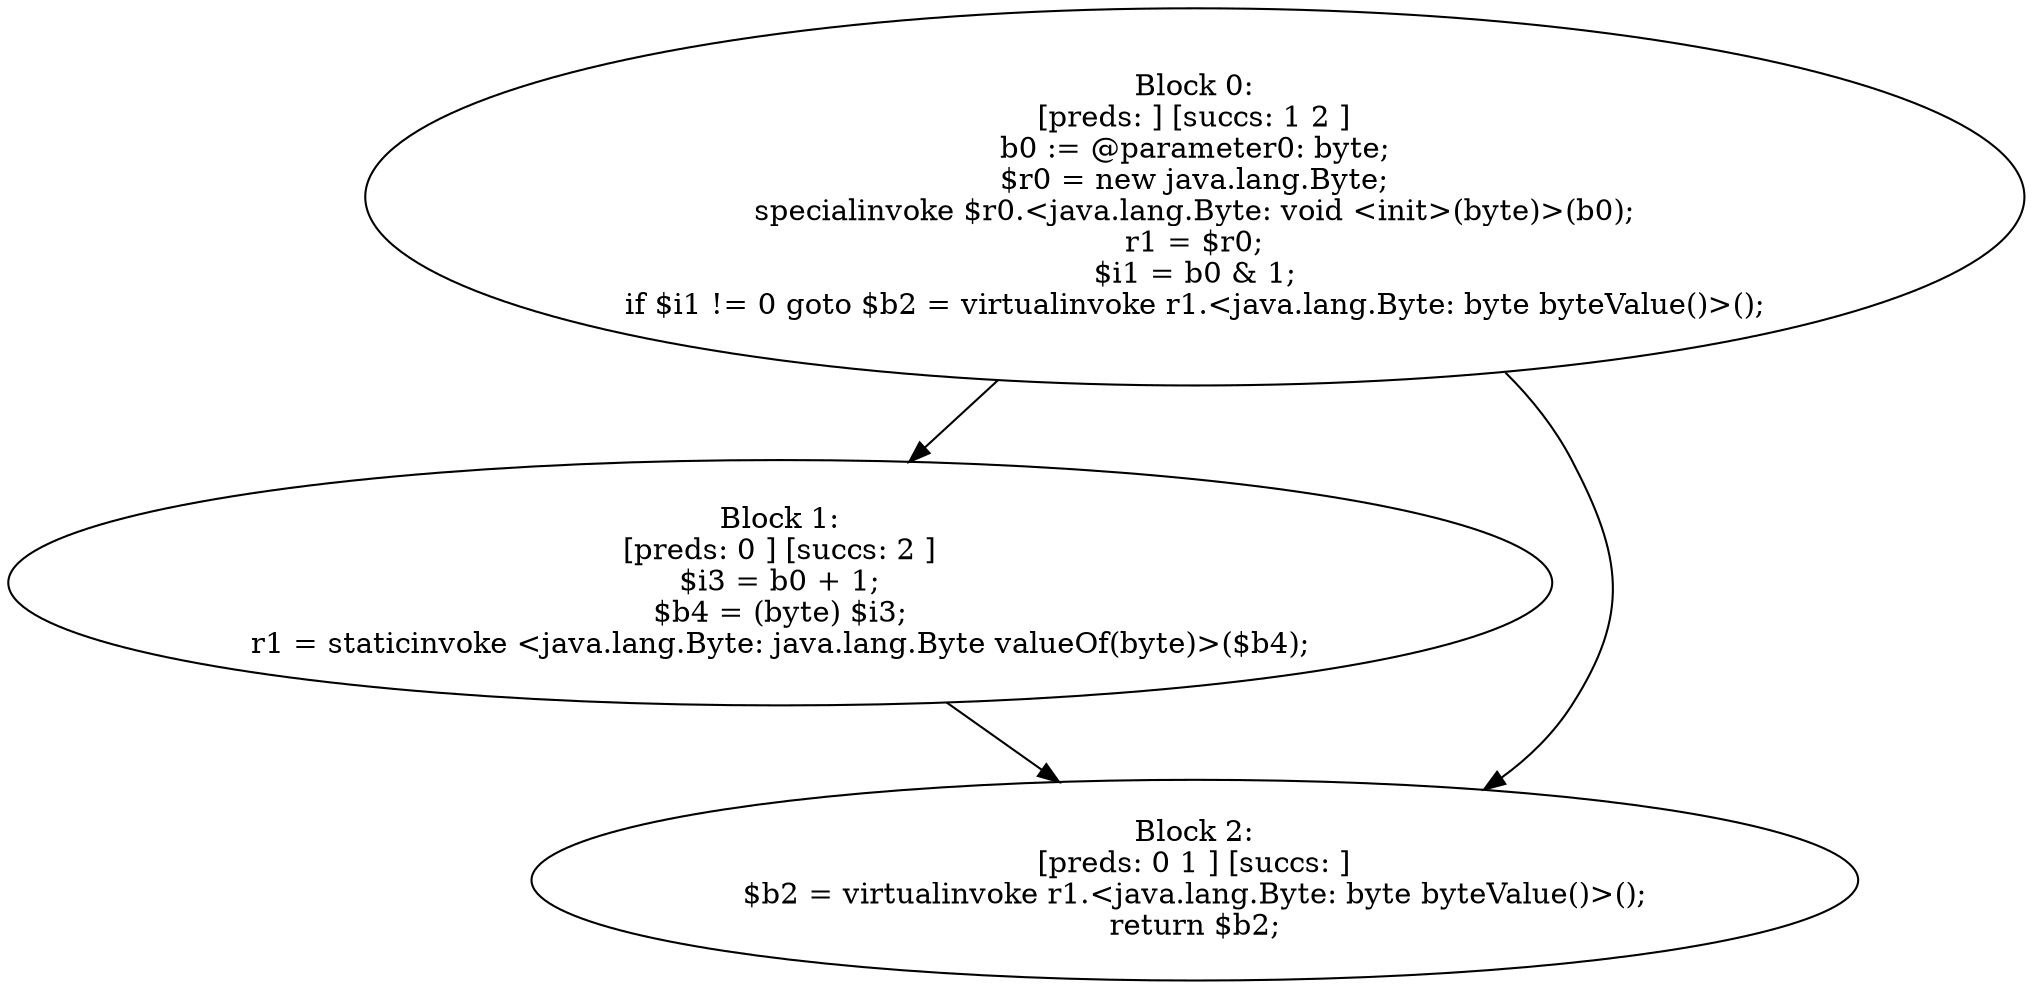 digraph "unitGraph" {
    "Block 0:
[preds: ] [succs: 1 2 ]
b0 := @parameter0: byte;
$r0 = new java.lang.Byte;
specialinvoke $r0.<java.lang.Byte: void <init>(byte)>(b0);
r1 = $r0;
$i1 = b0 & 1;
if $i1 != 0 goto $b2 = virtualinvoke r1.<java.lang.Byte: byte byteValue()>();
"
    "Block 1:
[preds: 0 ] [succs: 2 ]
$i3 = b0 + 1;
$b4 = (byte) $i3;
r1 = staticinvoke <java.lang.Byte: java.lang.Byte valueOf(byte)>($b4);
"
    "Block 2:
[preds: 0 1 ] [succs: ]
$b2 = virtualinvoke r1.<java.lang.Byte: byte byteValue()>();
return $b2;
"
    "Block 0:
[preds: ] [succs: 1 2 ]
b0 := @parameter0: byte;
$r0 = new java.lang.Byte;
specialinvoke $r0.<java.lang.Byte: void <init>(byte)>(b0);
r1 = $r0;
$i1 = b0 & 1;
if $i1 != 0 goto $b2 = virtualinvoke r1.<java.lang.Byte: byte byteValue()>();
"->"Block 1:
[preds: 0 ] [succs: 2 ]
$i3 = b0 + 1;
$b4 = (byte) $i3;
r1 = staticinvoke <java.lang.Byte: java.lang.Byte valueOf(byte)>($b4);
";
    "Block 0:
[preds: ] [succs: 1 2 ]
b0 := @parameter0: byte;
$r0 = new java.lang.Byte;
specialinvoke $r0.<java.lang.Byte: void <init>(byte)>(b0);
r1 = $r0;
$i1 = b0 & 1;
if $i1 != 0 goto $b2 = virtualinvoke r1.<java.lang.Byte: byte byteValue()>();
"->"Block 2:
[preds: 0 1 ] [succs: ]
$b2 = virtualinvoke r1.<java.lang.Byte: byte byteValue()>();
return $b2;
";
    "Block 1:
[preds: 0 ] [succs: 2 ]
$i3 = b0 + 1;
$b4 = (byte) $i3;
r1 = staticinvoke <java.lang.Byte: java.lang.Byte valueOf(byte)>($b4);
"->"Block 2:
[preds: 0 1 ] [succs: ]
$b2 = virtualinvoke r1.<java.lang.Byte: byte byteValue()>();
return $b2;
";
}
